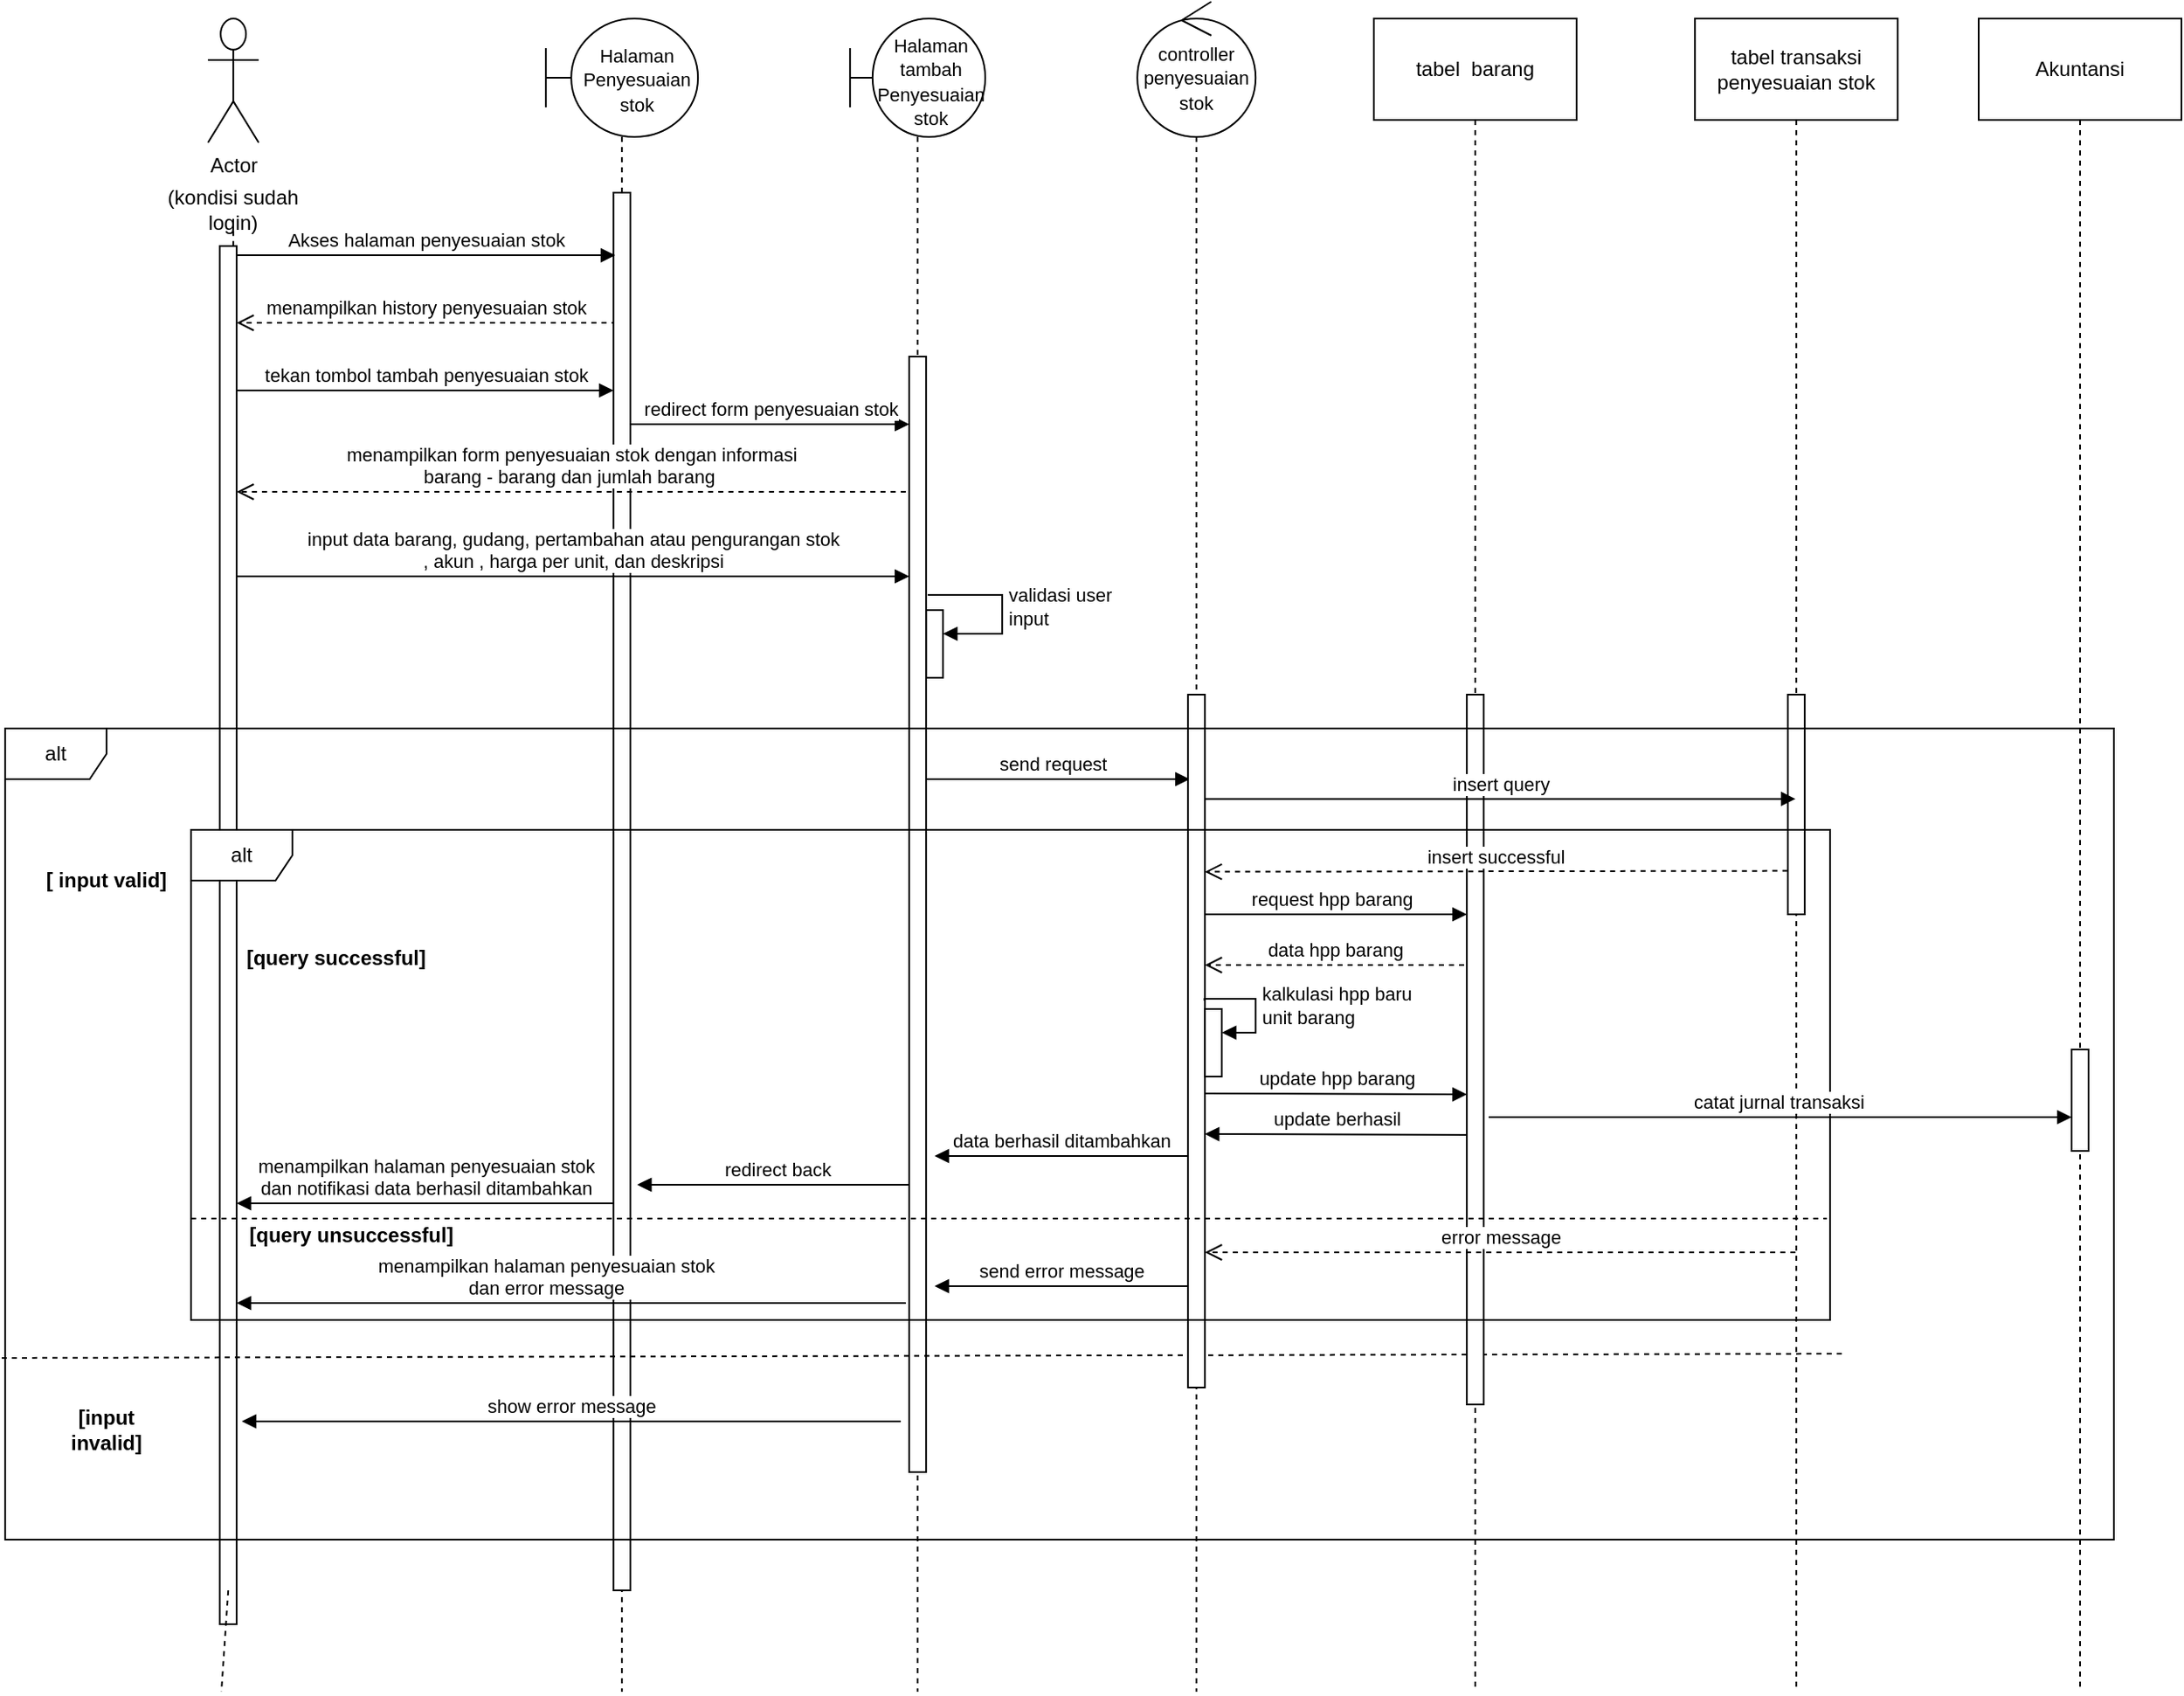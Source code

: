 <mxfile version="12.7.1" type="github">
  <diagram id="SEpVK1sIPcU3dHqcUe8w" name="Page-1">
    <mxGraphModel dx="1422" dy="833" grid="1" gridSize="10" guides="1" tooltips="1" connect="1" arrows="1" fold="1" page="1" pageScale="1" pageWidth="1100" pageHeight="850" math="0" shadow="0">
      <root>
        <mxCell id="0" />
        <mxCell id="1" parent="0" />
        <mxCell id="bP-89cqmyBEEF8uvNgYl-69" value="redirect back" style="html=1;verticalAlign=bottom;endArrow=block;entryX=1.4;entryY=0.527;entryDx=0;entryDy=0;entryPerimeter=0;" parent="1" edge="1">
          <mxGeometry width="80" relative="1" as="geometry">
            <mxPoint x="1081.58" y="779.999" as="sourcePoint" />
            <mxPoint x="916.08" y="779.999" as="targetPoint" />
          </mxGeometry>
        </mxCell>
        <mxCell id="bP-89cqmyBEEF8uvNgYl-18" value="menampilkan history penyesuaian stok" style="html=1;verticalAlign=bottom;endArrow=open;dashed=1;endSize=8;exitX=0.186;exitY=0.27;exitDx=0;exitDy=0;exitPerimeter=0;" parent="1" edge="1">
          <mxGeometry relative="1" as="geometry">
            <mxPoint x="903.94" y="270" as="sourcePoint" />
            <mxPoint x="679.08" y="270" as="targetPoint" />
          </mxGeometry>
        </mxCell>
        <mxCell id="bP-89cqmyBEEF8uvNgYl-4" value="" style="shape=umlLifeline;participant=umlBoundary;perimeter=lifelinePerimeter;whiteSpace=wrap;html=1;container=1;collapsible=0;recursiveResize=0;verticalAlign=top;spacingTop=36;labelBackgroundColor=#ffffff;outlineConnect=0;size=70;" parent="1" vertex="1">
          <mxGeometry x="862.08" y="90" width="90" height="990" as="geometry" />
        </mxCell>
        <mxCell id="bP-89cqmyBEEF8uvNgYl-14" value="&lt;font style=&quot;font-size: 11px&quot;&gt;Halaman Penyesuaian stok&lt;/font&gt;" style="text;html=1;strokeColor=none;fillColor=none;align=center;verticalAlign=middle;whiteSpace=wrap;rounded=0;" parent="bP-89cqmyBEEF8uvNgYl-4" vertex="1">
          <mxGeometry x="34" y="26" width="40" height="20" as="geometry" />
        </mxCell>
        <mxCell id="bP-89cqmyBEEF8uvNgYl-17" value="" style="html=1;points=[];perimeter=orthogonalPerimeter;" parent="bP-89cqmyBEEF8uvNgYl-4" vertex="1">
          <mxGeometry x="40" y="103" width="10" height="827" as="geometry" />
        </mxCell>
        <mxCell id="bP-89cqmyBEEF8uvNgYl-5" value="" style="shape=umlLifeline;participant=umlBoundary;perimeter=lifelinePerimeter;whiteSpace=wrap;html=1;container=1;collapsible=0;recursiveResize=0;verticalAlign=top;spacingTop=36;labelBackgroundColor=#ffffff;outlineConnect=0;size=70;" parent="1" vertex="1">
          <mxGeometry x="1042.08" y="90" width="80" height="990" as="geometry" />
        </mxCell>
        <mxCell id="bP-89cqmyBEEF8uvNgYl-30" value="validasi user &lt;br&gt;input" style="edgeStyle=orthogonalEdgeStyle;html=1;align=left;spacingLeft=2;endArrow=block;rounded=0;entryX=1;entryY=0.35;entryDx=0;entryDy=0;entryPerimeter=0;" parent="bP-89cqmyBEEF8uvNgYl-5" target="bP-89cqmyBEEF8uvNgYl-29" edge="1">
          <mxGeometry relative="1" as="geometry">
            <mxPoint x="46" y="341" as="sourcePoint" />
            <Array as="points">
              <mxPoint x="90" y="341" />
              <mxPoint x="90" y="364" />
            </Array>
          </mxGeometry>
        </mxCell>
        <mxCell id="bP-89cqmyBEEF8uvNgYl-29" value="" style="html=1;points=[];perimeter=orthogonalPerimeter;" parent="bP-89cqmyBEEF8uvNgYl-5" vertex="1">
          <mxGeometry x="45" y="350" width="10" height="40" as="geometry" />
        </mxCell>
        <mxCell id="bP-89cqmyBEEF8uvNgYl-23" value="" style="html=1;points=[];perimeter=orthogonalPerimeter;" parent="bP-89cqmyBEEF8uvNgYl-5" vertex="1">
          <mxGeometry x="35" y="200" width="10" height="660" as="geometry" />
        </mxCell>
        <mxCell id="bP-89cqmyBEEF8uvNgYl-56" value="&lt;font style=&quot;font-size: 11px&quot;&gt;Halaman tambah Penyesuaian stok&lt;/font&gt;" style="text;html=1;strokeColor=none;fillColor=none;align=center;verticalAlign=middle;whiteSpace=wrap;rounded=0;" parent="bP-89cqmyBEEF8uvNgYl-5" vertex="1">
          <mxGeometry x="28" y="27" width="40" height="20" as="geometry" />
        </mxCell>
        <mxCell id="bP-89cqmyBEEF8uvNgYl-6" value="tabel transaksi penyesuaian stok" style="shape=umlLifeline;perimeter=lifelinePerimeter;whiteSpace=wrap;html=1;container=1;collapsible=0;recursiveResize=0;outlineConnect=0;size=60;" parent="1" vertex="1">
          <mxGeometry x="1542.08" y="90" width="120" height="990" as="geometry" />
        </mxCell>
        <mxCell id="bP-89cqmyBEEF8uvNgYl-41" value="" style="html=1;points=[];perimeter=orthogonalPerimeter;" parent="bP-89cqmyBEEF8uvNgYl-6" vertex="1">
          <mxGeometry x="55" y="400" width="10" height="130" as="geometry" />
        </mxCell>
        <mxCell id="bP-89cqmyBEEF8uvNgYl-16" value="Akses halaman penyesuaian stok" style="html=1;verticalAlign=bottom;endArrow=block;entryX=0.1;entryY=0.109;entryDx=0;entryDy=0;entryPerimeter=0;" parent="1" edge="1">
          <mxGeometry width="80" relative="1" as="geometry">
            <mxPoint x="679.08" y="230.003" as="sourcePoint" />
            <mxPoint x="903.08" y="230.003" as="targetPoint" />
          </mxGeometry>
        </mxCell>
        <mxCell id="bP-89cqmyBEEF8uvNgYl-24" value="menampilkan form penyesuaian stok dengan informasi &lt;br&gt;barang - barang dan jumlah barang&amp;nbsp;" style="html=1;verticalAlign=bottom;endArrow=open;dashed=1;endSize=8;" parent="1" edge="1">
          <mxGeometry relative="1" as="geometry">
            <mxPoint x="1075.08" y="370" as="sourcePoint" />
            <mxPoint x="679.08" y="370" as="targetPoint" />
          </mxGeometry>
        </mxCell>
        <mxCell id="bP-89cqmyBEEF8uvNgYl-25" value="input data barang, gudang, pertambahan atau pengurangan stok&lt;br&gt;, akun , harga per unit, dan deskripsi" style="html=1;verticalAlign=bottom;endArrow=block;" parent="1" edge="1">
          <mxGeometry width="80" relative="1" as="geometry">
            <mxPoint x="679.08" y="420.0" as="sourcePoint" />
            <mxPoint x="1077.08" y="420" as="targetPoint" />
          </mxGeometry>
        </mxCell>
        <mxCell id="bP-89cqmyBEEF8uvNgYl-27" value="redirect form penyesuaian stok" style="html=1;verticalAlign=bottom;endArrow=block;" parent="1" edge="1">
          <mxGeometry width="80" relative="1" as="geometry">
            <mxPoint x="912.08" y="330" as="sourcePoint" />
            <mxPoint x="1077.08" y="330" as="targetPoint" />
          </mxGeometry>
        </mxCell>
        <mxCell id="bP-89cqmyBEEF8uvNgYl-31" value="&lt;b&gt;[input invalid]&lt;/b&gt;" style="text;html=1;strokeColor=none;fillColor=none;align=center;verticalAlign=middle;whiteSpace=wrap;rounded=0;" parent="1" vertex="1">
          <mxGeometry x="562.08" y="900" width="80" height="50" as="geometry" />
        </mxCell>
        <mxCell id="bP-89cqmyBEEF8uvNgYl-32" value="&lt;b&gt;[ input valid]&lt;/b&gt;" style="text;html=1;strokeColor=none;fillColor=none;align=center;verticalAlign=middle;whiteSpace=wrap;rounded=0;" parent="1" vertex="1">
          <mxGeometry x="562.08" y="570" width="80" height="60" as="geometry" />
        </mxCell>
        <mxCell id="bP-89cqmyBEEF8uvNgYl-35" value="" style="group" parent="1" vertex="1" connectable="0">
          <mxGeometry x="632.08" y="90" width="90" height="950" as="geometry" />
        </mxCell>
        <mxCell id="bP-89cqmyBEEF8uvNgYl-1" value="Actor" style="shape=umlActor;verticalLabelPosition=bottom;labelBackgroundColor=#ffffff;verticalAlign=top;html=1;outlineConnect=0;" parent="bP-89cqmyBEEF8uvNgYl-35" vertex="1">
          <mxGeometry x="30" width="30" height="73.421" as="geometry" />
        </mxCell>
        <mxCell id="bP-89cqmyBEEF8uvNgYl-9" value="(kondisi sudah login)" style="text;html=1;strokeColor=none;fillColor=none;align=center;verticalAlign=middle;whiteSpace=wrap;rounded=0;" parent="bP-89cqmyBEEF8uvNgYl-35" vertex="1">
          <mxGeometry y="100.342" width="90" height="24.474" as="geometry" />
        </mxCell>
        <mxCell id="bP-89cqmyBEEF8uvNgYl-19" value="" style="html=1;points=[];perimeter=orthogonalPerimeter;" parent="bP-89cqmyBEEF8uvNgYl-35" vertex="1">
          <mxGeometry x="37" y="134.61" width="10" height="815.39" as="geometry" />
        </mxCell>
        <mxCell id="bP-89cqmyBEEF8uvNgYl-20" value="" style="endArrow=none;dashed=1;html=1;" parent="bP-89cqmyBEEF8uvNgYl-35" edge="1">
          <mxGeometry width="50" height="50" relative="1" as="geometry">
            <mxPoint x="42" y="930.0" as="sourcePoint" />
            <mxPoint x="37.92" y="990" as="targetPoint" />
          </mxGeometry>
        </mxCell>
        <mxCell id="bP-89cqmyBEEF8uvNgYl-8" value="" style="endArrow=none;dashed=1;html=1;entryX=0.5;entryY=1;entryDx=0;entryDy=0;" parent="bP-89cqmyBEEF8uvNgYl-35" source="bP-89cqmyBEEF8uvNgYl-19" target="bP-89cqmyBEEF8uvNgYl-9" edge="1">
          <mxGeometry width="50" height="50" relative="1" as="geometry">
            <mxPoint x="270" y="1015.658" as="sourcePoint" />
            <mxPoint x="274" y="232.5" as="targetPoint" />
          </mxGeometry>
        </mxCell>
        <mxCell id="bP-89cqmyBEEF8uvNgYl-39" value="" style="endArrow=none;dashed=1;html=1;entryX=0.998;entryY=0.806;entryDx=0;entryDy=0;entryPerimeter=0;exitX=-0.002;exitY=0.71;exitDx=0;exitDy=0;exitPerimeter=0;" parent="1" edge="1">
          <mxGeometry width="50" height="50" relative="1" as="geometry">
            <mxPoint x="540" y="882.48" as="sourcePoint" />
            <mxPoint x="1629.9" y="880.0" as="targetPoint" />
          </mxGeometry>
        </mxCell>
        <mxCell id="bP-89cqmyBEEF8uvNgYl-48" value="request hpp barang" style="html=1;verticalAlign=bottom;endArrow=block;" parent="1" edge="1">
          <mxGeometry width="80" relative="1" as="geometry">
            <mxPoint x="1246.58" y="620.0" as="sourcePoint" />
            <mxPoint x="1407.08" y="620" as="targetPoint" />
          </mxGeometry>
        </mxCell>
        <mxCell id="bP-89cqmyBEEF8uvNgYl-49" value="tabel&amp;nbsp; barang" style="shape=umlLifeline;perimeter=lifelinePerimeter;whiteSpace=wrap;html=1;container=1;collapsible=0;recursiveResize=0;outlineConnect=0;size=60;" parent="1" vertex="1">
          <mxGeometry x="1352.08" y="90" width="120" height="990" as="geometry" />
        </mxCell>
        <mxCell id="bP-89cqmyBEEF8uvNgYl-50" value="" style="html=1;points=[];perimeter=orthogonalPerimeter;" parent="bP-89cqmyBEEF8uvNgYl-49" vertex="1">
          <mxGeometry x="55" y="400" width="10" height="420" as="geometry" />
        </mxCell>
        <mxCell id="bP-89cqmyBEEF8uvNgYl-40" value="send request&amp;nbsp;&amp;nbsp;" style="html=1;verticalAlign=bottom;endArrow=block;entryX=0.443;entryY=0.587;entryDx=0;entryDy=0;entryPerimeter=0;" parent="1" edge="1">
          <mxGeometry width="80" relative="1" as="geometry">
            <mxPoint x="1087.08" y="540" as="sourcePoint" />
            <mxPoint x="1243.09" y="540" as="targetPoint" />
          </mxGeometry>
        </mxCell>
        <mxCell id="bP-89cqmyBEEF8uvNgYl-51" value="data hpp barang" style="html=1;verticalAlign=bottom;endArrow=open;dashed=1;endSize=8;exitX=-0.158;exitY=0.572;exitDx=0;exitDy=0;exitPerimeter=0;" parent="1" edge="1">
          <mxGeometry relative="1" as="geometry">
            <mxPoint x="1405.5" y="650.0" as="sourcePoint" />
            <mxPoint x="1252.08" y="650.0" as="targetPoint" />
          </mxGeometry>
        </mxCell>
        <mxCell id="bP-89cqmyBEEF8uvNgYl-53" value="" style="shape=umlLifeline;participant=umlControl;perimeter=lifelinePerimeter;whiteSpace=wrap;html=1;container=1;collapsible=0;recursiveResize=0;verticalAlign=top;spacingTop=36;labelBackgroundColor=#ffffff;outlineConnect=0;size=80;" parent="1" vertex="1">
          <mxGeometry x="1212.08" y="80" width="70" height="1000" as="geometry" />
        </mxCell>
        <mxCell id="bP-89cqmyBEEF8uvNgYl-54" value="&lt;font style=&quot;font-size: 11px&quot;&gt;controller penyesuaian stok&lt;/font&gt;" style="text;html=1;strokeColor=none;fillColor=none;align=center;verticalAlign=middle;whiteSpace=wrap;rounded=0;" parent="bP-89cqmyBEEF8uvNgYl-53" vertex="1">
          <mxGeometry x="15" y="35" width="40" height="20" as="geometry" />
        </mxCell>
        <mxCell id="bP-89cqmyBEEF8uvNgYl-55" value="" style="html=1;points=[];perimeter=orthogonalPerimeter;" parent="bP-89cqmyBEEF8uvNgYl-53" vertex="1">
          <mxGeometry x="30" y="410" width="10" height="410" as="geometry" />
        </mxCell>
        <mxCell id="bP-89cqmyBEEF8uvNgYl-65" value="" style="html=1;points=[];perimeter=orthogonalPerimeter;" parent="bP-89cqmyBEEF8uvNgYl-53" vertex="1">
          <mxGeometry x="40" y="596" width="10" height="40" as="geometry" />
        </mxCell>
        <mxCell id="bP-89cqmyBEEF8uvNgYl-52" value="update hpp barang" style="html=1;verticalAlign=bottom;endArrow=block;entryX=0;entryY=0.752;entryDx=0;entryDy=0;entryPerimeter=0;" parent="1" edge="1">
          <mxGeometry width="80" relative="1" as="geometry">
            <mxPoint x="1252.08" y="726" as="sourcePoint" />
            <mxPoint x="1407.08" y="726.56" as="targetPoint" />
          </mxGeometry>
        </mxCell>
        <mxCell id="bP-89cqmyBEEF8uvNgYl-60" value="insert query" style="html=1;verticalAlign=bottom;endArrow=block;" parent="1" edge="1">
          <mxGeometry width="80" relative="1" as="geometry">
            <mxPoint x="1252.08" y="551.71" as="sourcePoint" />
            <mxPoint x="1601.58" y="551.71" as="targetPoint" />
          </mxGeometry>
        </mxCell>
        <mxCell id="bP-89cqmyBEEF8uvNgYl-43" value="insert successful" style="html=1;verticalAlign=bottom;endArrow=open;dashed=1;endSize=8;exitX=-0.019;exitY=0.346;exitDx=0;exitDy=0;exitPerimeter=0;" parent="1" edge="1">
          <mxGeometry relative="1" as="geometry">
            <mxPoint x="1596.86" y="594.29" as="sourcePoint" />
            <mxPoint x="1252.05" y="594.82" as="targetPoint" />
          </mxGeometry>
        </mxCell>
        <mxCell id="bP-89cqmyBEEF8uvNgYl-66" value="kalkulasi hpp baru &lt;br&gt;unit barang" style="edgeStyle=orthogonalEdgeStyle;html=1;align=left;spacingLeft=2;endArrow=block;rounded=0;entryX=1.003;entryY=0.35;exitX=0.967;exitY=0.562;exitDx=0;exitDy=0;exitPerimeter=0;entryDx=0;entryDy=0;entryPerimeter=0;" parent="1" target="bP-89cqmyBEEF8uvNgYl-65" edge="1">
          <mxGeometry relative="1" as="geometry">
            <mxPoint x="1251.75" y="671.08" as="sourcePoint" />
            <Array as="points">
              <mxPoint x="1252.08" y="670" />
              <mxPoint x="1282.08" y="670" />
              <mxPoint x="1282.08" y="690" />
            </Array>
          </mxGeometry>
        </mxCell>
        <mxCell id="bP-89cqmyBEEF8uvNgYl-67" value="update berhasil" style="html=1;verticalAlign=bottom;endArrow=block;entryX=0;entryY=0.752;entryDx=0;entryDy=0;entryPerimeter=0;" parent="1" edge="1">
          <mxGeometry width="80" relative="1" as="geometry">
            <mxPoint x="1407.05" y="750.56" as="sourcePoint" />
            <mxPoint x="1252.05" y="750" as="targetPoint" />
          </mxGeometry>
        </mxCell>
        <mxCell id="bP-89cqmyBEEF8uvNgYl-68" value="data berhasil ditambahkan" style="html=1;verticalAlign=bottom;endArrow=block;entryX=0;entryY=0.752;entryDx=0;entryDy=0;entryPerimeter=0;" parent="1" edge="1">
          <mxGeometry width="80" relative="1" as="geometry">
            <mxPoint x="1242.08" y="763" as="sourcePoint" />
            <mxPoint x="1092.08" y="763" as="targetPoint" />
          </mxGeometry>
        </mxCell>
        <mxCell id="bP-89cqmyBEEF8uvNgYl-70" value="menampilkan halaman penyesuaian stok&lt;br&gt;dan notifikasi data berhasil ditambahkan" style="html=1;verticalAlign=bottom;endArrow=block;" parent="1" target="bP-89cqmyBEEF8uvNgYl-19" edge="1">
          <mxGeometry width="80" relative="1" as="geometry">
            <mxPoint x="902.08" y="791" as="sourcePoint" />
            <mxPoint x="742.08" y="790.663" as="targetPoint" />
          </mxGeometry>
        </mxCell>
        <mxCell id="bP-89cqmyBEEF8uvNgYl-74" value="error message" style="html=1;verticalAlign=bottom;endArrow=open;dashed=1;endSize=8;" parent="1" source="bP-89cqmyBEEF8uvNgYl-6" edge="1">
          <mxGeometry relative="1" as="geometry">
            <mxPoint x="1405.5" y="820" as="sourcePoint" />
            <mxPoint x="1252.08" y="820" as="targetPoint" />
          </mxGeometry>
        </mxCell>
        <mxCell id="bP-89cqmyBEEF8uvNgYl-75" value="send error message" style="html=1;verticalAlign=bottom;endArrow=block;entryX=0;entryY=0.752;entryDx=0;entryDy=0;entryPerimeter=0;" parent="1" edge="1">
          <mxGeometry width="80" relative="1" as="geometry">
            <mxPoint x="1242.08" y="840" as="sourcePoint" />
            <mxPoint x="1092.08" y="840" as="targetPoint" />
          </mxGeometry>
        </mxCell>
        <mxCell id="bP-89cqmyBEEF8uvNgYl-59" value="show error message" style="html=1;verticalAlign=bottom;endArrow=block;" parent="1" edge="1">
          <mxGeometry width="80" relative="1" as="geometry">
            <mxPoint x="1072.08" y="920" as="sourcePoint" />
            <mxPoint x="682.08" y="920" as="targetPoint" />
          </mxGeometry>
        </mxCell>
        <mxCell id="bP-89cqmyBEEF8uvNgYl-76" value="menampilkan halaman penyesuaian stok&lt;br&gt;dan error message" style="html=1;verticalAlign=bottom;endArrow=block;" parent="1" target="bP-89cqmyBEEF8uvNgYl-19" edge="1">
          <mxGeometry x="0.076" width="80" relative="1" as="geometry">
            <mxPoint x="1075.08" y="850" as="sourcePoint" />
            <mxPoint x="852.08" y="850" as="targetPoint" />
            <mxPoint as="offset" />
          </mxGeometry>
        </mxCell>
        <mxCell id="bP-89cqmyBEEF8uvNgYl-83" value="Akuntansi" style="shape=umlLifeline;perimeter=lifelinePerimeter;whiteSpace=wrap;html=1;container=1;collapsible=0;recursiveResize=0;outlineConnect=0;size=60;" parent="1" vertex="1">
          <mxGeometry x="1710" y="90" width="120" height="990" as="geometry" />
        </mxCell>
        <mxCell id="bP-89cqmyBEEF8uvNgYl-84" value="" style="html=1;points=[];perimeter=orthogonalPerimeter;" parent="bP-89cqmyBEEF8uvNgYl-83" vertex="1">
          <mxGeometry x="55" y="610" width="10" height="60" as="geometry" />
        </mxCell>
        <mxCell id="bP-89cqmyBEEF8uvNgYl-73" value="" style="group" parent="1" vertex="1" connectable="0">
          <mxGeometry x="652.08" y="570" width="970" height="289.999" as="geometry" />
        </mxCell>
        <mxCell id="bP-89cqmyBEEF8uvNgYl-63" value="alt" style="shape=umlFrame;whiteSpace=wrap;html=1;" parent="bP-89cqmyBEEF8uvNgYl-73" vertex="1">
          <mxGeometry width="970" height="289.999" as="geometry" />
        </mxCell>
        <mxCell id="bP-89cqmyBEEF8uvNgYl-64" value="" style="endArrow=none;dashed=1;html=1;exitX=0;exitY=0.749;exitDx=0;exitDy=0;exitPerimeter=0;entryX=0.998;entryY=0.749;entryDx=0;entryDy=0;entryPerimeter=0;" parent="bP-89cqmyBEEF8uvNgYl-73" edge="1">
          <mxGeometry width="50" height="50" relative="1" as="geometry">
            <mxPoint y="229.999" as="sourcePoint" />
            <mxPoint x="968.06" y="229.999" as="targetPoint" />
          </mxGeometry>
        </mxCell>
        <mxCell id="bP-89cqmyBEEF8uvNgYl-45" value="&lt;b&gt;[query successful]&lt;/b&gt;" style="text;html=1;strokeColor=none;fillColor=none;align=center;verticalAlign=middle;whiteSpace=wrap;rounded=0;" parent="bP-89cqmyBEEF8uvNgYl-73" vertex="1">
          <mxGeometry x="29.998" y="49.997" width="112.464" height="51.428" as="geometry" />
        </mxCell>
        <mxCell id="bP-89cqmyBEEF8uvNgYl-46" value="&lt;b&gt;[query unsuccessful]&lt;/b&gt;" style="text;html=1;strokeColor=none;fillColor=none;align=center;verticalAlign=middle;whiteSpace=wrap;rounded=0;" parent="bP-89cqmyBEEF8uvNgYl-73" vertex="1">
          <mxGeometry x="20" y="220" width="150" height="40" as="geometry" />
        </mxCell>
        <mxCell id="bP-89cqmyBEEF8uvNgYl-89" value="catat jurnal transaksi&amp;nbsp;" style="html=1;verticalAlign=bottom;endArrow=block;" parent="bP-89cqmyBEEF8uvNgYl-73" target="bP-89cqmyBEEF8uvNgYl-84" edge="1">
          <mxGeometry width="80" relative="1" as="geometry">
            <mxPoint x="767.92" y="170" as="sourcePoint" />
            <mxPoint x="847.92" y="170" as="targetPoint" />
          </mxGeometry>
        </mxCell>
        <mxCell id="bP-89cqmyBEEF8uvNgYl-36" value="alt" style="shape=umlFrame;whiteSpace=wrap;html=1;" parent="1" vertex="1">
          <mxGeometry x="542.08" y="510" width="1247.92" height="480" as="geometry" />
        </mxCell>
        <mxCell id="y34WaNAdhzANJtS0FHdA-4" value="tekan tombol tambah penyesuaian stok" style="html=1;verticalAlign=bottom;endArrow=block;entryX=0;entryY=0.431;entryDx=0;entryDy=0;entryPerimeter=0;" edge="1" parent="1">
          <mxGeometry width="80" relative="1" as="geometry">
            <mxPoint x="679.08" y="310.0" as="sourcePoint" />
            <mxPoint x="902.08" y="310.0" as="targetPoint" />
          </mxGeometry>
        </mxCell>
      </root>
    </mxGraphModel>
  </diagram>
</mxfile>
